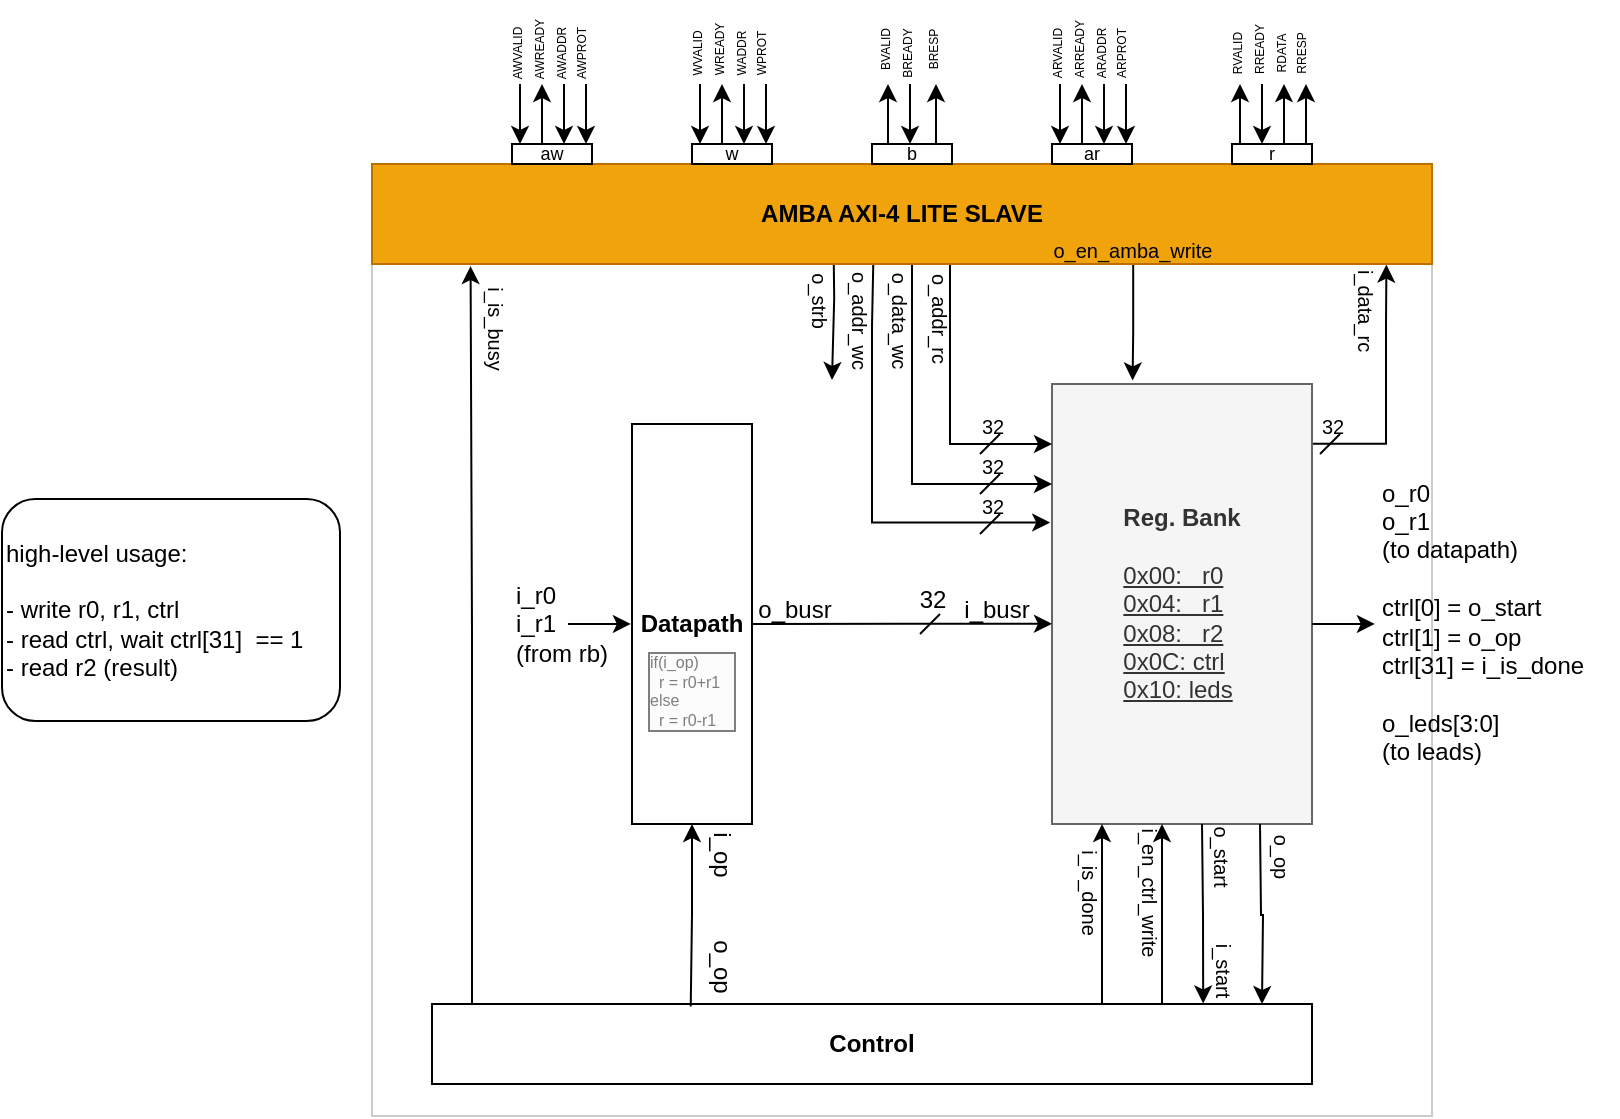 <mxfile version="22.1.18" type="google">
  <diagram name="Page-1" id="0TndVoJYKliNYr8XNkfU">
    <mxGraphModel dx="2531" dy="1389" grid="0" gridSize="10" guides="1" tooltips="1" connect="1" arrows="1" fold="1" page="1" pageScale="1" pageWidth="850" pageHeight="1100" math="0" shadow="0">
      <root>
        <mxCell id="0" />
        <mxCell id="1" parent="0" />
        <mxCell id="XoeP2VOuVGM6aKN8_D4t-112" value="" style="rounded=0;whiteSpace=wrap;html=1;opacity=20;" vertex="1" parent="1">
          <mxGeometry x="209" y="628" width="530" height="426" as="geometry" />
        </mxCell>
        <mxCell id="XoeP2VOuVGM6aKN8_D4t-81" style="edgeStyle=orthogonalEdgeStyle;rounded=0;orthogonalLoop=1;jettySize=auto;html=1;entryX=0.31;entryY=-0.008;entryDx=0;entryDy=0;entryPerimeter=0;exitX=0.506;exitY=-0.082;exitDx=0;exitDy=0;exitPerimeter=0;" edge="1" parent="1">
          <mxGeometry relative="1" as="geometry">
            <mxPoint x="439" y="686" as="targetPoint" />
            <mxPoint x="439.6" y="603.54" as="sourcePoint" />
          </mxGeometry>
        </mxCell>
        <mxCell id="XoeP2VOuVGM6aKN8_D4t-7" style="edgeStyle=orthogonalEdgeStyle;rounded=0;orthogonalLoop=1;jettySize=auto;html=1;entryX=0.31;entryY=-0.008;entryDx=0;entryDy=0;entryPerimeter=0;exitX=0.506;exitY=-0.082;exitDx=0;exitDy=0;exitPerimeter=0;" edge="1" parent="1" source="IhvOqUo76paBUTJ3xCxH-38" target="IhvOqUo76paBUTJ3xCxH-1">
          <mxGeometry relative="1" as="geometry" />
        </mxCell>
        <mxCell id="XoeP2VOuVGM6aKN8_D4t-8" style="edgeStyle=orthogonalEdgeStyle;rounded=0;orthogonalLoop=1;jettySize=auto;html=1;exitX=1.004;exitY=0.136;exitDx=0;exitDy=0;entryX=0.957;entryY=1.006;entryDx=0;entryDy=0;entryPerimeter=0;exitPerimeter=0;" edge="1" parent="1" source="IhvOqUo76paBUTJ3xCxH-1" target="IhvOqUo76paBUTJ3xCxH-16">
          <mxGeometry relative="1" as="geometry">
            <Array as="points">
              <mxPoint x="716" y="718" />
              <mxPoint x="716" y="658" />
            </Array>
          </mxGeometry>
        </mxCell>
        <mxCell id="IhvOqUo76paBUTJ3xCxH-1" value="&lt;div style=&quot;text-align: left;&quot;&gt;&lt;span style=&quot;background-color: initial;&quot;&gt;&lt;b&gt;Reg. Bank&lt;/b&gt;&lt;/span&gt;&lt;/div&gt;&lt;div style=&quot;text-align: left;&quot;&gt;&lt;br&gt;&lt;/div&gt;&lt;div style=&quot;text-align: left;&quot;&gt;&lt;span style=&quot;background-color: initial;&quot;&gt;&lt;u&gt;0x00:&amp;nbsp; &amp;nbsp;r0&lt;/u&gt;&lt;/span&gt;&lt;/div&gt;&lt;div style=&quot;text-align: left;&quot;&gt;&lt;span style=&quot;background-color: initial;&quot;&gt;&lt;u&gt;0x04:&amp;nbsp; &amp;nbsp;r1&lt;/u&gt;&lt;/span&gt;&lt;/div&gt;&lt;div style=&quot;text-align: left;&quot;&gt;&lt;span style=&quot;background-color: initial;&quot;&gt;&lt;u&gt;0x08:&amp;nbsp; &amp;nbsp;r2&lt;/u&gt;&lt;/span&gt;&lt;/div&gt;&lt;div style=&quot;text-align: left;&quot;&gt;&lt;span style=&quot;background-color: initial;&quot;&gt;&lt;u&gt;0x0C: ctrl&lt;/u&gt;&lt;/span&gt;&lt;/div&gt;&lt;div style=&quot;text-align: left;&quot;&gt;&lt;span style=&quot;background-color: initial;&quot;&gt;&lt;u&gt;0x10: leds&lt;/u&gt;&lt;/span&gt;&lt;/div&gt;" style="rounded=0;whiteSpace=wrap;html=1;fillColor=#f5f5f5;fontColor=#333333;strokeColor=#666666;" parent="1" vertex="1">
          <mxGeometry x="549" y="688" width="130" height="220" as="geometry" />
        </mxCell>
        <mxCell id="IhvOqUo76paBUTJ3xCxH-5" value="" style="endArrow=none;html=1;rounded=0;fontSize=10;" parent="1" edge="1">
          <mxGeometry width="50" height="50" relative="1" as="geometry">
            <mxPoint x="523" y="733" as="sourcePoint" />
            <mxPoint x="513" y="743" as="targetPoint" />
          </mxGeometry>
        </mxCell>
        <mxCell id="IhvOqUo76paBUTJ3xCxH-6" value="32" style="text;html=1;align=center;verticalAlign=middle;resizable=0;points=[];autosize=1;strokeColor=none;fillColor=none;fontSize=10;" parent="1" vertex="1">
          <mxGeometry x="504" y="714" width="30" height="30" as="geometry" />
        </mxCell>
        <mxCell id="IhvOqUo76paBUTJ3xCxH-7" style="edgeStyle=orthogonalEdgeStyle;rounded=0;orthogonalLoop=1;jettySize=auto;html=1;exitX=-0.007;exitY=0.315;exitDx=0;exitDy=0;startArrow=classic;startFill=1;endArrow=none;endFill=0;entryX=0.456;entryY=0.994;entryDx=0;entryDy=0;entryPerimeter=0;exitPerimeter=0;fontSize=10;" parent="1" edge="1" source="IhvOqUo76paBUTJ3xCxH-1">
          <mxGeometry relative="1" as="geometry">
            <mxPoint x="459.64" y="627.7" as="targetPoint" />
            <mxPoint x="569" y="777.98" as="sourcePoint" />
            <Array as="points">
              <mxPoint x="459" y="757" />
              <mxPoint x="459" y="659" />
              <mxPoint x="460" y="659" />
            </Array>
          </mxGeometry>
        </mxCell>
        <mxCell id="IhvOqUo76paBUTJ3xCxH-9" value="" style="endArrow=none;html=1;rounded=0;fontSize=10;" parent="1" edge="1">
          <mxGeometry width="50" height="50" relative="1" as="geometry">
            <mxPoint x="523" y="753" as="sourcePoint" />
            <mxPoint x="513" y="763" as="targetPoint" />
          </mxGeometry>
        </mxCell>
        <mxCell id="IhvOqUo76paBUTJ3xCxH-10" value="32" style="text;html=1;align=center;verticalAlign=middle;resizable=0;points=[];autosize=1;strokeColor=none;fillColor=none;fontSize=10;" parent="1" vertex="1">
          <mxGeometry x="504" y="734" width="30" height="30" as="geometry" />
        </mxCell>
        <mxCell id="IhvOqUo76paBUTJ3xCxH-11" style="edgeStyle=orthogonalEdgeStyle;rounded=0;orthogonalLoop=1;jettySize=auto;html=1;startArrow=classic;startFill=1;endArrow=none;endFill=0;exitX=0;exitY=0.545;exitDx=0;exitDy=0;exitPerimeter=0;" parent="1" target="IhvOqUo76paBUTJ3xCxH-17" edge="1" source="IhvOqUo76paBUTJ3xCxH-1">
          <mxGeometry relative="1" as="geometry">
            <mxPoint x="439" y="808" as="targetPoint" />
            <mxPoint x="519" y="808" as="sourcePoint" />
            <Array as="points" />
          </mxGeometry>
        </mxCell>
        <mxCell id="IhvOqUo76paBUTJ3xCxH-12" value="i_busr" style="text;html=1;align=center;verticalAlign=middle;resizable=0;points=[];autosize=1;strokeColor=none;fillColor=none;" parent="1" vertex="1">
          <mxGeometry x="491" y="786" width="60" height="30" as="geometry" />
        </mxCell>
        <mxCell id="IhvOqUo76paBUTJ3xCxH-13" value="" style="endArrow=none;html=1;rounded=0;" parent="1" edge="1">
          <mxGeometry width="50" height="50" relative="1" as="geometry">
            <mxPoint x="493" y="803" as="sourcePoint" />
            <mxPoint x="483" y="813" as="targetPoint" />
          </mxGeometry>
        </mxCell>
        <mxCell id="IhvOqUo76paBUTJ3xCxH-14" value="32" style="text;html=1;align=center;verticalAlign=middle;resizable=0;points=[];autosize=1;strokeColor=none;fillColor=none;" parent="1" vertex="1">
          <mxGeometry x="469" y="781" width="40" height="30" as="geometry" />
        </mxCell>
        <mxCell id="IhvOqUo76paBUTJ3xCxH-15" style="edgeStyle=orthogonalEdgeStyle;rounded=0;orthogonalLoop=1;jettySize=auto;html=1;startArrow=classic;startFill=1;endArrow=none;endFill=0;fontSize=10;" parent="1" edge="1" source="IhvOqUo76paBUTJ3xCxH-1">
          <mxGeometry relative="1" as="geometry">
            <mxPoint x="478.02" y="628.0" as="targetPoint" />
            <mxPoint x="556.53" y="748.28" as="sourcePoint" />
            <Array as="points">
              <mxPoint x="479" y="738" />
              <mxPoint x="479" y="628" />
            </Array>
          </mxGeometry>
        </mxCell>
        <mxCell id="IhvOqUo76paBUTJ3xCxH-17" value="&lt;div style=&quot;text-align: left;&quot;&gt;&lt;b&gt;Datapath&lt;/b&gt;&lt;/div&gt;" style="rounded=0;whiteSpace=wrap;html=1;" parent="1" vertex="1">
          <mxGeometry x="339" y="708" width="60" height="200" as="geometry" />
        </mxCell>
        <mxCell id="IhvOqUo76paBUTJ3xCxH-18" value="o_addr_wc" style="text;html=1;align=center;verticalAlign=middle;resizable=0;points=[];autosize=1;strokeColor=none;fillColor=none;rotation=90;fontSize=10;" parent="1" vertex="1">
          <mxGeometry x="418" y="641" width="70" height="30" as="geometry" />
        </mxCell>
        <mxCell id="IhvOqUo76paBUTJ3xCxH-19" value="o_data_wc" style="text;html=1;align=center;verticalAlign=middle;resizable=0;points=[];autosize=1;strokeColor=none;fillColor=none;rotation=90;fontSize=10;" parent="1" vertex="1">
          <mxGeometry x="438" y="641" width="70" height="30" as="geometry" />
        </mxCell>
        <mxCell id="IhvOqUo76paBUTJ3xCxH-23" style="edgeStyle=orthogonalEdgeStyle;rounded=0;orthogonalLoop=1;jettySize=auto;html=1;entryX=0.865;entryY=-0.007;entryDx=0;entryDy=0;entryPerimeter=0;" parent="1" edge="1">
          <mxGeometry relative="1" as="geometry">
            <mxPoint x="624" y="908" as="sourcePoint" />
            <mxPoint x="624.6" y="997.72" as="targetPoint" />
          </mxGeometry>
        </mxCell>
        <mxCell id="IhvOqUo76paBUTJ3xCxH-24" value="i_start" style="text;html=1;align=center;verticalAlign=middle;resizable=0;points=[];autosize=1;strokeColor=none;fillColor=none;rotation=90;fontSize=10;" parent="1" vertex="1">
          <mxGeometry x="610" y="966" width="50" height="30" as="geometry" />
        </mxCell>
        <mxCell id="IhvOqUo76paBUTJ3xCxH-39" style="edgeStyle=orthogonalEdgeStyle;rounded=0;orthogonalLoop=1;jettySize=auto;html=1;exitX=0.75;exitY=0;exitDx=0;exitDy=0;entryX=0.25;entryY=1;entryDx=0;entryDy=0;" parent="1" edge="1">
          <mxGeometry relative="1" as="geometry">
            <mxPoint x="604" y="998" as="sourcePoint" />
            <mxPoint x="604" y="908" as="targetPoint" />
          </mxGeometry>
        </mxCell>
        <mxCell id="IhvOqUo76paBUTJ3xCxH-20" value="&lt;div style=&quot;text-align: left;&quot;&gt;&lt;b&gt;Control&lt;/b&gt;&lt;/div&gt;" style="rounded=0;whiteSpace=wrap;html=1;" parent="1" vertex="1">
          <mxGeometry x="239" y="998" width="440" height="40" as="geometry" />
        </mxCell>
        <mxCell id="IhvOqUo76paBUTJ3xCxH-28" value="i_is_busy" style="text;html=1;align=center;verticalAlign=middle;resizable=0;points=[];autosize=1;strokeColor=none;fillColor=none;rotation=90;fontSize=10;" parent="1" vertex="1">
          <mxGeometry x="236" y="645" width="70" height="30" as="geometry" />
        </mxCell>
        <mxCell id="IhvOqUo76paBUTJ3xCxH-31" style="edgeStyle=orthogonalEdgeStyle;rounded=0;orthogonalLoop=1;jettySize=auto;html=1;entryX=0.093;entryY=1.021;entryDx=0;entryDy=0;entryPerimeter=0;" parent="1" source="IhvOqUo76paBUTJ3xCxH-20" target="IhvOqUo76paBUTJ3xCxH-16" edge="1">
          <mxGeometry relative="1" as="geometry">
            <Array as="points">
              <mxPoint x="259" y="813" />
              <mxPoint x="258" y="813" />
            </Array>
          </mxGeometry>
        </mxCell>
        <mxCell id="IhvOqUo76paBUTJ3xCxH-32" value="o_busr" style="text;html=1;align=center;verticalAlign=middle;resizable=0;points=[];autosize=1;strokeColor=none;fillColor=none;" parent="1" vertex="1">
          <mxGeometry x="390" y="786" width="60" height="30" as="geometry" />
        </mxCell>
        <mxCell id="IhvOqUo76paBUTJ3xCxH-34" value="i_data_rc" style="text;html=1;align=center;verticalAlign=middle;resizable=0;points=[];autosize=1;strokeColor=none;fillColor=none;rotation=90;fontSize=10;" parent="1" vertex="1">
          <mxGeometry x="676" y="636" width="60" height="30" as="geometry" />
        </mxCell>
        <mxCell id="IhvOqUo76paBUTJ3xCxH-35" style="edgeStyle=orthogonalEdgeStyle;rounded=0;orthogonalLoop=1;jettySize=auto;html=1;entryX=0.294;entryY=0.031;entryDx=0;entryDy=0;entryPerimeter=0;startArrow=classic;startFill=1;endArrow=none;endFill=0;" parent="1" source="IhvOqUo76paBUTJ3xCxH-17" target="IhvOqUo76paBUTJ3xCxH-20" edge="1">
          <mxGeometry relative="1" as="geometry" />
        </mxCell>
        <mxCell id="IhvOqUo76paBUTJ3xCxH-36" value="i_op" style="text;html=1;align=center;verticalAlign=middle;resizable=0;points=[];autosize=1;strokeColor=none;fillColor=none;rotation=90;" parent="1" vertex="1">
          <mxGeometry x="359" y="908" width="50" height="30" as="geometry" />
        </mxCell>
        <mxCell id="IhvOqUo76paBUTJ3xCxH-40" value="i_en_ctrl_write" style="text;html=1;align=center;verticalAlign=middle;resizable=0;points=[];autosize=1;strokeColor=none;fillColor=none;rotation=90;fontSize=10;" parent="1" vertex="1">
          <mxGeometry x="553" y="927" width="90" height="30" as="geometry" />
        </mxCell>
        <mxCell id="IhvOqUo76paBUTJ3xCxH-41" value="o_start" style="text;html=1;align=center;verticalAlign=middle;resizable=0;points=[];autosize=1;strokeColor=none;fillColor=none;rotation=90;fontSize=10;" parent="1" vertex="1">
          <mxGeometry x="609" y="909" width="50" height="30" as="geometry" />
        </mxCell>
        <mxCell id="XoeP2VOuVGM6aKN8_D4t-3" value="" style="endArrow=none;html=1;rounded=0;fontSize=10;" edge="1" parent="1">
          <mxGeometry width="50" height="50" relative="1" as="geometry">
            <mxPoint x="523" y="713" as="sourcePoint" />
            <mxPoint x="513" y="723" as="targetPoint" />
          </mxGeometry>
        </mxCell>
        <mxCell id="XoeP2VOuVGM6aKN8_D4t-4" value="32" style="text;html=1;align=center;verticalAlign=middle;resizable=0;points=[];autosize=1;strokeColor=none;fillColor=none;fontSize=10;" vertex="1" parent="1">
          <mxGeometry x="504" y="694" width="30" height="30" as="geometry" />
        </mxCell>
        <mxCell id="XoeP2VOuVGM6aKN8_D4t-5" style="edgeStyle=orthogonalEdgeStyle;rounded=0;orthogonalLoop=1;jettySize=auto;html=1;exitX=0;exitY=0.25;exitDx=0;exitDy=0;startArrow=classic;startFill=1;endArrow=none;endFill=0;fontSize=10;" edge="1" parent="1">
          <mxGeometry relative="1" as="geometry">
            <mxPoint x="499" y="608" as="targetPoint" />
            <mxPoint x="549" y="718" as="sourcePoint" />
            <Array as="points">
              <mxPoint x="498" y="718" />
            </Array>
          </mxGeometry>
        </mxCell>
        <mxCell id="XoeP2VOuVGM6aKN8_D4t-6" value="o_addr_rc" style="text;html=1;align=center;verticalAlign=middle;resizable=0;points=[];autosize=1;strokeColor=none;fillColor=none;rotation=90;fontSize=10;" vertex="1" parent="1">
          <mxGeometry x="458" y="640" width="70" height="30" as="geometry" />
        </mxCell>
        <mxCell id="IhvOqUo76paBUTJ3xCxH-16" value="&lt;div style=&quot;text-align: left;&quot;&gt;&lt;b&gt;AMBA AXI-4 LITE SLAVE&lt;/b&gt;&lt;/div&gt;" style="rounded=0;whiteSpace=wrap;html=1;fillColor=#f0a30a;fontColor=#000000;strokeColor=#BD7000;" parent="1" vertex="1">
          <mxGeometry x="209" y="578" width="530" height="50" as="geometry" />
        </mxCell>
        <mxCell id="IhvOqUo76paBUTJ3xCxH-38" value="o_en_amba_write" style="text;html=1;align=center;verticalAlign=middle;resizable=0;points=[];autosize=1;strokeColor=none;fillColor=none;rotation=0;fontSize=10;" parent="1" vertex="1">
          <mxGeometry x="539" y="606" width="100" height="30" as="geometry" />
        </mxCell>
        <mxCell id="XoeP2VOuVGM6aKN8_D4t-9" style="edgeStyle=orthogonalEdgeStyle;rounded=0;orthogonalLoop=1;jettySize=auto;html=1;entryX=0.016;entryY=0.283;entryDx=0;entryDy=0;entryPerimeter=0;" edge="1" parent="1">
          <mxGeometry relative="1" as="geometry">
            <mxPoint x="679" y="808" as="sourcePoint" />
            <mxPoint x="710.44" y="807.98" as="targetPoint" />
          </mxGeometry>
        </mxCell>
        <mxCell id="XoeP2VOuVGM6aKN8_D4t-10" value="o_r0&lt;br&gt;o_r1&lt;br&gt;(to datapath)&lt;br&gt;&lt;br&gt;ctrl[0] = o_start&lt;br&gt;ctrl[1] = o_op&lt;br&gt;ctrl[31] = i_is_done&lt;br&gt;&lt;br&gt;o_leds[3:0]&lt;br&gt;(to leads)" style="text;html=1;align=left;verticalAlign=middle;resizable=0;points=[];autosize=1;strokeColor=none;fillColor=none;fontStyle=0" vertex="1" parent="1">
          <mxGeometry x="712" y="727" width="120" height="160" as="geometry" />
        </mxCell>
        <mxCell id="IhvOqUo76paBUTJ3xCxH-30" value="i_r0&lt;br&gt;i_r1&lt;br&gt;(from rb)" style="text;html=1;align=left;verticalAlign=middle;resizable=0;points=[];autosize=1;strokeColor=none;fillColor=none;" parent="1" vertex="1">
          <mxGeometry x="279" y="778" width="70" height="60" as="geometry" />
        </mxCell>
        <mxCell id="XoeP2VOuVGM6aKN8_D4t-14" style="edgeStyle=orthogonalEdgeStyle;rounded=0;orthogonalLoop=1;jettySize=auto;html=1;entryX=0.016;entryY=0.283;entryDx=0;entryDy=0;entryPerimeter=0;" edge="1" parent="1">
          <mxGeometry relative="1" as="geometry">
            <mxPoint x="307" y="808" as="sourcePoint" />
            <mxPoint x="338.44" y="807.98" as="targetPoint" />
          </mxGeometry>
        </mxCell>
        <mxCell id="XoeP2VOuVGM6aKN8_D4t-16" value="" style="endArrow=none;html=1;rounded=0;fontSize=10;" edge="1" parent="1">
          <mxGeometry width="50" height="50" relative="1" as="geometry">
            <mxPoint x="693" y="713" as="sourcePoint" />
            <mxPoint x="683" y="723" as="targetPoint" />
          </mxGeometry>
        </mxCell>
        <mxCell id="XoeP2VOuVGM6aKN8_D4t-17" value="32" style="text;html=1;align=center;verticalAlign=middle;resizable=0;points=[];autosize=1;strokeColor=none;fillColor=none;fontSize=10;" vertex="1" parent="1">
          <mxGeometry x="674" y="694" width="30" height="30" as="geometry" />
        </mxCell>
        <mxCell id="XoeP2VOuVGM6aKN8_D4t-20" value="&lt;div style=&quot;border-color: var(--border-color); color: rgb(0, 0, 0); font-family: Helvetica; font-style: normal; font-variant-ligatures: normal; font-variant-caps: normal; font-weight: 400; letter-spacing: normal; orphans: 2; text-indent: 0px; text-transform: none; widows: 2; word-spacing: 0px; -webkit-text-stroke-width: 0px; background-color: rgb(251, 251, 251); text-decoration-thickness: initial; text-decoration-style: initial; text-decoration-color: initial; text-align: left; font-size: 8px;&quot;&gt;&lt;font style=&quot;border-color: var(--border-color); font-size: 8px;&quot;&gt;if(i_op)&lt;/font&gt;&lt;/div&gt;&lt;div style=&quot;border-color: var(--border-color); color: rgb(0, 0, 0); font-family: Helvetica; font-style: normal; font-variant-ligatures: normal; font-variant-caps: normal; font-weight: 400; letter-spacing: normal; orphans: 2; text-indent: 0px; text-transform: none; widows: 2; word-spacing: 0px; -webkit-text-stroke-width: 0px; background-color: rgb(251, 251, 251); text-decoration-thickness: initial; text-decoration-style: initial; text-decoration-color: initial; text-align: left; font-size: 8px;&quot;&gt;&lt;font style=&quot;border-color: var(--border-color); font-size: 8px;&quot;&gt;&amp;nbsp; r = r0+r1&amp;nbsp; &amp;nbsp;&lt;/font&gt;&lt;/div&gt;&lt;div style=&quot;border-color: var(--border-color); color: rgb(0, 0, 0); font-family: Helvetica; font-style: normal; font-variant-ligatures: normal; font-variant-caps: normal; font-weight: 400; letter-spacing: normal; orphans: 2; text-indent: 0px; text-transform: none; widows: 2; word-spacing: 0px; -webkit-text-stroke-width: 0px; background-color: rgb(251, 251, 251); text-decoration-thickness: initial; text-decoration-style: initial; text-decoration-color: initial; text-align: left; font-size: 8px;&quot;&gt;&lt;font style=&quot;border-color: var(--border-color); font-size: 8px;&quot;&gt;else&lt;/font&gt;&lt;/div&gt;&lt;div style=&quot;border-color: var(--border-color); color: rgb(0, 0, 0); font-family: Helvetica; font-style: normal; font-variant-ligatures: normal; font-variant-caps: normal; font-weight: 400; letter-spacing: normal; orphans: 2; text-indent: 0px; text-transform: none; widows: 2; word-spacing: 0px; -webkit-text-stroke-width: 0px; background-color: rgb(251, 251, 251); text-decoration-thickness: initial; text-decoration-style: initial; text-decoration-color: initial; text-align: left; font-size: 8px;&quot;&gt;&lt;font style=&quot;border-color: var(--border-color); font-size: 8px;&quot;&gt;&amp;nbsp; r = r0-r1&lt;/font&gt;&lt;/div&gt;" style="text;whiteSpace=wrap;html=1;fontSize=8;labelBorderColor=default;textOpacity=50;" vertex="1" parent="1">
          <mxGeometry x="345" y="815" width="53" height="54" as="geometry" />
        </mxCell>
        <mxCell id="XoeP2VOuVGM6aKN8_D4t-21" value="aw" style="rounded=0;whiteSpace=wrap;html=1;fontSize=9;verticalAlign=middle;" vertex="1" parent="1">
          <mxGeometry x="279" y="568" width="40" height="10" as="geometry" />
        </mxCell>
        <mxCell id="XoeP2VOuVGM6aKN8_D4t-24" value="b" style="rounded=0;whiteSpace=wrap;html=1;fontSize=9;" vertex="1" parent="1">
          <mxGeometry x="459" y="568" width="40" height="10" as="geometry" />
        </mxCell>
        <mxCell id="XoeP2VOuVGM6aKN8_D4t-25" value="ar" style="rounded=0;whiteSpace=wrap;html=1;fontSize=9;" vertex="1" parent="1">
          <mxGeometry x="549" y="568" width="40" height="10" as="geometry" />
        </mxCell>
        <mxCell id="XoeP2VOuVGM6aKN8_D4t-26" value="r" style="rounded=0;whiteSpace=wrap;html=1;fontSize=9;" vertex="1" parent="1">
          <mxGeometry x="639" y="568" width="40" height="10" as="geometry" />
        </mxCell>
        <mxCell id="XoeP2VOuVGM6aKN8_D4t-38" value="w" style="rounded=0;whiteSpace=wrap;html=1;fontSize=9;verticalAlign=middle;" vertex="1" parent="1">
          <mxGeometry x="369" y="568" width="40" height="10" as="geometry" />
        </mxCell>
        <mxCell id="XoeP2VOuVGM6aKN8_D4t-39" value="" style="endArrow=none;html=1;rounded=0;startArrow=classic;startFill=1;endFill=0;" edge="1" parent="1">
          <mxGeometry width="50" height="50" relative="1" as="geometry">
            <mxPoint x="283" y="568" as="sourcePoint" />
            <mxPoint x="283" y="538" as="targetPoint" />
          </mxGeometry>
        </mxCell>
        <mxCell id="XoeP2VOuVGM6aKN8_D4t-40" value="" style="endArrow=classic;html=1;rounded=0;" edge="1" parent="1">
          <mxGeometry width="50" height="50" relative="1" as="geometry">
            <mxPoint x="294" y="568" as="sourcePoint" />
            <mxPoint x="294" y="538" as="targetPoint" />
          </mxGeometry>
        </mxCell>
        <mxCell id="XoeP2VOuVGM6aKN8_D4t-41" value="" style="endArrow=none;html=1;rounded=0;startArrow=classic;startFill=1;endFill=0;" edge="1" parent="1">
          <mxGeometry width="50" height="50" relative="1" as="geometry">
            <mxPoint x="305" y="568" as="sourcePoint" />
            <mxPoint x="305" y="538" as="targetPoint" />
          </mxGeometry>
        </mxCell>
        <mxCell id="XoeP2VOuVGM6aKN8_D4t-42" value="" style="endArrow=none;html=1;rounded=0;startArrow=classic;startFill=1;endFill=0;" edge="1" parent="1">
          <mxGeometry width="50" height="50" relative="1" as="geometry">
            <mxPoint x="316" y="568" as="sourcePoint" />
            <mxPoint x="316" y="538" as="targetPoint" />
          </mxGeometry>
        </mxCell>
        <mxCell id="XoeP2VOuVGM6aKN8_D4t-43" value="AWVALID" style="text;html=1;align=center;verticalAlign=middle;resizable=0;points=[];autosize=1;strokeColor=none;fillColor=none;fontSize=6;rotation=-90;" vertex="1" parent="1">
          <mxGeometry x="257" y="513" width="50" height="20" as="geometry" />
        </mxCell>
        <mxCell id="XoeP2VOuVGM6aKN8_D4t-44" value="AWREADY" style="text;html=1;align=center;verticalAlign=middle;resizable=0;points=[];autosize=1;strokeColor=none;fillColor=none;fontSize=6;rotation=-90;" vertex="1" parent="1">
          <mxGeometry x="268" y="511" width="50" height="20" as="geometry" />
        </mxCell>
        <mxCell id="XoeP2VOuVGM6aKN8_D4t-45" value="AWADDR" style="text;html=1;align=center;verticalAlign=middle;resizable=0;points=[];autosize=1;strokeColor=none;fillColor=none;fontSize=6;rotation=-90;" vertex="1" parent="1">
          <mxGeometry x="279" y="513" width="50" height="20" as="geometry" />
        </mxCell>
        <mxCell id="XoeP2VOuVGM6aKN8_D4t-46" value="AWPROT" style="text;html=1;align=center;verticalAlign=middle;resizable=0;points=[];autosize=1;strokeColor=none;fillColor=none;fontSize=6;rotation=-90;" vertex="1" parent="1">
          <mxGeometry x="289" y="513" width="50" height="20" as="geometry" />
        </mxCell>
        <mxCell id="XoeP2VOuVGM6aKN8_D4t-47" value="" style="endArrow=none;html=1;rounded=0;startArrow=classic;startFill=1;endFill=0;" edge="1" parent="1">
          <mxGeometry width="50" height="50" relative="1" as="geometry">
            <mxPoint x="373" y="568" as="sourcePoint" />
            <mxPoint x="373" y="538" as="targetPoint" />
          </mxGeometry>
        </mxCell>
        <mxCell id="XoeP2VOuVGM6aKN8_D4t-48" value="" style="endArrow=classic;html=1;rounded=0;" edge="1" parent="1">
          <mxGeometry width="50" height="50" relative="1" as="geometry">
            <mxPoint x="384" y="568" as="sourcePoint" />
            <mxPoint x="384" y="538" as="targetPoint" />
          </mxGeometry>
        </mxCell>
        <mxCell id="XoeP2VOuVGM6aKN8_D4t-49" value="" style="endArrow=none;html=1;rounded=0;startArrow=classic;startFill=1;endFill=0;" edge="1" parent="1">
          <mxGeometry width="50" height="50" relative="1" as="geometry">
            <mxPoint x="395" y="568" as="sourcePoint" />
            <mxPoint x="395" y="538" as="targetPoint" />
          </mxGeometry>
        </mxCell>
        <mxCell id="XoeP2VOuVGM6aKN8_D4t-50" value="" style="endArrow=none;html=1;rounded=0;startArrow=classic;startFill=1;endFill=0;" edge="1" parent="1">
          <mxGeometry width="50" height="50" relative="1" as="geometry">
            <mxPoint x="406" y="568" as="sourcePoint" />
            <mxPoint x="406" y="538" as="targetPoint" />
          </mxGeometry>
        </mxCell>
        <mxCell id="XoeP2VOuVGM6aKN8_D4t-51" value="WVALID" style="text;html=1;align=center;verticalAlign=middle;resizable=0;points=[];autosize=1;strokeColor=none;fillColor=none;fontSize=6;rotation=-90;" vertex="1" parent="1">
          <mxGeometry x="347" y="513" width="50" height="20" as="geometry" />
        </mxCell>
        <mxCell id="XoeP2VOuVGM6aKN8_D4t-52" value="WREADY" style="text;html=1;align=center;verticalAlign=middle;resizable=0;points=[];autosize=1;strokeColor=none;fillColor=none;fontSize=6;rotation=-90;" vertex="1" parent="1">
          <mxGeometry x="358" y="511" width="50" height="20" as="geometry" />
        </mxCell>
        <mxCell id="XoeP2VOuVGM6aKN8_D4t-53" value="WADDR" style="text;html=1;align=center;verticalAlign=middle;resizable=0;points=[];autosize=1;strokeColor=none;fillColor=none;fontSize=6;rotation=-90;" vertex="1" parent="1">
          <mxGeometry x="369" y="513" width="50" height="20" as="geometry" />
        </mxCell>
        <mxCell id="XoeP2VOuVGM6aKN8_D4t-54" value="WPROT" style="text;html=1;align=center;verticalAlign=middle;resizable=0;points=[];autosize=1;strokeColor=none;fillColor=none;fontSize=6;rotation=-90;" vertex="1" parent="1">
          <mxGeometry x="379" y="513" width="50" height="20" as="geometry" />
        </mxCell>
        <mxCell id="XoeP2VOuVGM6aKN8_D4t-56" value="" style="endArrow=classic;html=1;rounded=0;" edge="1" parent="1">
          <mxGeometry width="50" height="50" relative="1" as="geometry">
            <mxPoint x="467" y="568" as="sourcePoint" />
            <mxPoint x="467" y="538" as="targetPoint" />
          </mxGeometry>
        </mxCell>
        <mxCell id="XoeP2VOuVGM6aKN8_D4t-57" value="" style="endArrow=none;html=1;rounded=0;startArrow=classic;startFill=1;endFill=0;" edge="1" parent="1">
          <mxGeometry width="50" height="50" relative="1" as="geometry">
            <mxPoint x="478" y="568" as="sourcePoint" />
            <mxPoint x="478" y="538" as="targetPoint" />
          </mxGeometry>
        </mxCell>
        <mxCell id="XoeP2VOuVGM6aKN8_D4t-60" value="BVALID" style="text;html=1;align=center;verticalAlign=middle;resizable=0;points=[];autosize=1;strokeColor=none;fillColor=none;fontSize=6;rotation=-90;" vertex="1" parent="1">
          <mxGeometry x="446" y="511" width="40" height="20" as="geometry" />
        </mxCell>
        <mxCell id="XoeP2VOuVGM6aKN8_D4t-61" value="BREADY" style="text;html=1;align=center;verticalAlign=middle;resizable=0;points=[];autosize=1;strokeColor=none;fillColor=none;fontSize=6;rotation=-90;" vertex="1" parent="1">
          <mxGeometry x="452" y="513" width="50" height="20" as="geometry" />
        </mxCell>
        <mxCell id="XoeP2VOuVGM6aKN8_D4t-63" value="" style="endArrow=classic;html=1;rounded=0;" edge="1" parent="1">
          <mxGeometry width="50" height="50" relative="1" as="geometry">
            <mxPoint x="491" y="568" as="sourcePoint" />
            <mxPoint x="491" y="538" as="targetPoint" />
          </mxGeometry>
        </mxCell>
        <mxCell id="XoeP2VOuVGM6aKN8_D4t-64" value="BRESP" style="text;html=1;align=center;verticalAlign=middle;resizable=0;points=[];autosize=1;strokeColor=none;fillColor=none;fontSize=6;rotation=-90;" vertex="1" parent="1">
          <mxGeometry x="470" y="511" width="40" height="20" as="geometry" />
        </mxCell>
        <mxCell id="XoeP2VOuVGM6aKN8_D4t-65" value="" style="endArrow=none;html=1;rounded=0;startArrow=classic;startFill=1;endFill=0;" edge="1" parent="1">
          <mxGeometry width="50" height="50" relative="1" as="geometry">
            <mxPoint x="553" y="568" as="sourcePoint" />
            <mxPoint x="553" y="538" as="targetPoint" />
          </mxGeometry>
        </mxCell>
        <mxCell id="XoeP2VOuVGM6aKN8_D4t-66" value="" style="endArrow=classic;html=1;rounded=0;" edge="1" parent="1">
          <mxGeometry width="50" height="50" relative="1" as="geometry">
            <mxPoint x="564" y="568" as="sourcePoint" />
            <mxPoint x="564" y="538" as="targetPoint" />
          </mxGeometry>
        </mxCell>
        <mxCell id="XoeP2VOuVGM6aKN8_D4t-67" value="" style="endArrow=none;html=1;rounded=0;startArrow=classic;startFill=1;endFill=0;" edge="1" parent="1">
          <mxGeometry width="50" height="50" relative="1" as="geometry">
            <mxPoint x="575" y="568" as="sourcePoint" />
            <mxPoint x="575" y="538" as="targetPoint" />
          </mxGeometry>
        </mxCell>
        <mxCell id="XoeP2VOuVGM6aKN8_D4t-68" value="" style="endArrow=none;html=1;rounded=0;startArrow=classic;startFill=1;endFill=0;" edge="1" parent="1">
          <mxGeometry width="50" height="50" relative="1" as="geometry">
            <mxPoint x="586" y="568" as="sourcePoint" />
            <mxPoint x="586" y="538" as="targetPoint" />
          </mxGeometry>
        </mxCell>
        <mxCell id="XoeP2VOuVGM6aKN8_D4t-69" value="ARVALID" style="text;html=1;align=center;verticalAlign=middle;resizable=0;points=[];autosize=1;strokeColor=none;fillColor=none;fontSize=6;rotation=-90;" vertex="1" parent="1">
          <mxGeometry x="527" y="513" width="50" height="20" as="geometry" />
        </mxCell>
        <mxCell id="XoeP2VOuVGM6aKN8_D4t-70" value="ARREADY" style="text;html=1;align=center;verticalAlign=middle;resizable=0;points=[];autosize=1;strokeColor=none;fillColor=none;fontSize=6;rotation=-90;" vertex="1" parent="1">
          <mxGeometry x="538" y="511" width="50" height="20" as="geometry" />
        </mxCell>
        <mxCell id="XoeP2VOuVGM6aKN8_D4t-71" value="ARADDR" style="text;html=1;align=center;verticalAlign=middle;resizable=0;points=[];autosize=1;strokeColor=none;fillColor=none;fontSize=6;rotation=-90;" vertex="1" parent="1">
          <mxGeometry x="549" y="513" width="50" height="20" as="geometry" />
        </mxCell>
        <mxCell id="XoeP2VOuVGM6aKN8_D4t-72" value="ARPROT" style="text;html=1;align=center;verticalAlign=middle;resizable=0;points=[];autosize=1;strokeColor=none;fillColor=none;fontSize=6;rotation=-90;" vertex="1" parent="1">
          <mxGeometry x="559" y="513" width="50" height="20" as="geometry" />
        </mxCell>
        <mxCell id="XoeP2VOuVGM6aKN8_D4t-73" value="" style="endArrow=none;html=1;rounded=0;startArrow=classic;startFill=1;endFill=0;" edge="1" parent="1">
          <mxGeometry width="50" height="50" relative="1" as="geometry">
            <mxPoint x="643" y="538" as="sourcePoint" />
            <mxPoint x="643" y="568" as="targetPoint" />
          </mxGeometry>
        </mxCell>
        <mxCell id="XoeP2VOuVGM6aKN8_D4t-74" value="" style="endArrow=classic;html=1;rounded=0;" edge="1" parent="1">
          <mxGeometry width="50" height="50" relative="1" as="geometry">
            <mxPoint x="654" y="538" as="sourcePoint" />
            <mxPoint x="654" y="568" as="targetPoint" />
          </mxGeometry>
        </mxCell>
        <mxCell id="XoeP2VOuVGM6aKN8_D4t-75" value="" style="endArrow=none;html=1;rounded=0;startArrow=classic;startFill=1;endFill=0;" edge="1" parent="1">
          <mxGeometry width="50" height="50" relative="1" as="geometry">
            <mxPoint x="665" y="538" as="sourcePoint" />
            <mxPoint x="665" y="568" as="targetPoint" />
          </mxGeometry>
        </mxCell>
        <mxCell id="XoeP2VOuVGM6aKN8_D4t-76" value="" style="endArrow=none;html=1;rounded=0;startArrow=classic;startFill=1;endFill=0;" edge="1" parent="1">
          <mxGeometry width="50" height="50" relative="1" as="geometry">
            <mxPoint x="676" y="538" as="sourcePoint" />
            <mxPoint x="676" y="568" as="targetPoint" />
          </mxGeometry>
        </mxCell>
        <mxCell id="XoeP2VOuVGM6aKN8_D4t-77" value="RVALID" style="text;html=1;align=center;verticalAlign=middle;resizable=0;points=[];autosize=1;strokeColor=none;fillColor=none;fontSize=6;rotation=-90;" vertex="1" parent="1">
          <mxGeometry x="622" y="513" width="40" height="20" as="geometry" />
        </mxCell>
        <mxCell id="XoeP2VOuVGM6aKN8_D4t-78" value="RREADY" style="text;html=1;align=center;verticalAlign=middle;resizable=0;points=[];autosize=1;strokeColor=none;fillColor=none;fontSize=6;rotation=-90;" vertex="1" parent="1">
          <mxGeometry x="628" y="511" width="50" height="20" as="geometry" />
        </mxCell>
        <mxCell id="XoeP2VOuVGM6aKN8_D4t-79" value="RDATA" style="text;html=1;align=center;verticalAlign=middle;resizable=0;points=[];autosize=1;strokeColor=none;fillColor=none;fontSize=6;rotation=-90;" vertex="1" parent="1">
          <mxGeometry x="644" y="513" width="40" height="20" as="geometry" />
        </mxCell>
        <mxCell id="XoeP2VOuVGM6aKN8_D4t-80" value="RRESP" style="text;html=1;align=center;verticalAlign=middle;resizable=0;points=[];autosize=1;strokeColor=none;fillColor=none;fontSize=6;rotation=-90;" vertex="1" parent="1">
          <mxGeometry x="654" y="513" width="40" height="20" as="geometry" />
        </mxCell>
        <mxCell id="XoeP2VOuVGM6aKN8_D4t-83" value="o_strb" style="text;html=1;align=center;verticalAlign=middle;resizable=0;points=[];autosize=1;strokeColor=none;fillColor=none;rotation=90;fontSize=10;" vertex="1" parent="1">
          <mxGeometry x="408" y="631" width="50" height="30" as="geometry" />
        </mxCell>
        <mxCell id="XoeP2VOuVGM6aKN8_D4t-84" style="edgeStyle=orthogonalEdgeStyle;rounded=0;orthogonalLoop=1;jettySize=auto;html=1;entryX=0.865;entryY=-0.007;entryDx=0;entryDy=0;entryPerimeter=0;" edge="1" parent="1">
          <mxGeometry relative="1" as="geometry">
            <mxPoint x="653" y="908" as="sourcePoint" />
            <mxPoint x="654" y="998" as="targetPoint" />
          </mxGeometry>
        </mxCell>
        <mxCell id="XoeP2VOuVGM6aKN8_D4t-85" value="o_op" style="text;html=1;align=center;verticalAlign=middle;resizable=0;points=[];autosize=1;strokeColor=none;fillColor=none;rotation=90;fontSize=10;" vertex="1" parent="1">
          <mxGeometry x="639" y="909" width="50" height="30" as="geometry" />
        </mxCell>
        <mxCell id="XoeP2VOuVGM6aKN8_D4t-86" value="o_op" style="text;html=1;align=center;verticalAlign=middle;resizable=0;points=[];autosize=1;strokeColor=none;fillColor=none;rotation=90;" vertex="1" parent="1">
          <mxGeometry x="359" y="964" width="50" height="30" as="geometry" />
        </mxCell>
        <mxCell id="XoeP2VOuVGM6aKN8_D4t-87" value="high-level usage:&lt;br&gt;&lt;br&gt;- write r0, r1, ctrl&lt;br&gt;- read ctrl, wait ctrl[31]&amp;nbsp; == 1&lt;br&gt;- read r2 (result)" style="rounded=1;whiteSpace=wrap;html=1;align=left;" vertex="1" parent="1">
          <mxGeometry x="24" y="745.5" width="169" height="111" as="geometry" />
        </mxCell>
        <mxCell id="XoeP2VOuVGM6aKN8_D4t-108" style="edgeStyle=orthogonalEdgeStyle;rounded=0;orthogonalLoop=1;jettySize=auto;html=1;exitX=0.75;exitY=0;exitDx=0;exitDy=0;entryX=0.25;entryY=1;entryDx=0;entryDy=0;" edge="1" parent="1">
          <mxGeometry relative="1" as="geometry">
            <mxPoint x="574" y="998" as="sourcePoint" />
            <mxPoint x="574" y="908" as="targetPoint" />
          </mxGeometry>
        </mxCell>
        <mxCell id="XoeP2VOuVGM6aKN8_D4t-109" value="i_is_done" style="text;html=1;align=center;verticalAlign=middle;resizable=0;points=[];autosize=1;strokeColor=none;fillColor=none;rotation=90;fontSize=10;" vertex="1" parent="1">
          <mxGeometry x="533" y="927" width="70" height="30" as="geometry" />
        </mxCell>
      </root>
    </mxGraphModel>
  </diagram>
</mxfile>
